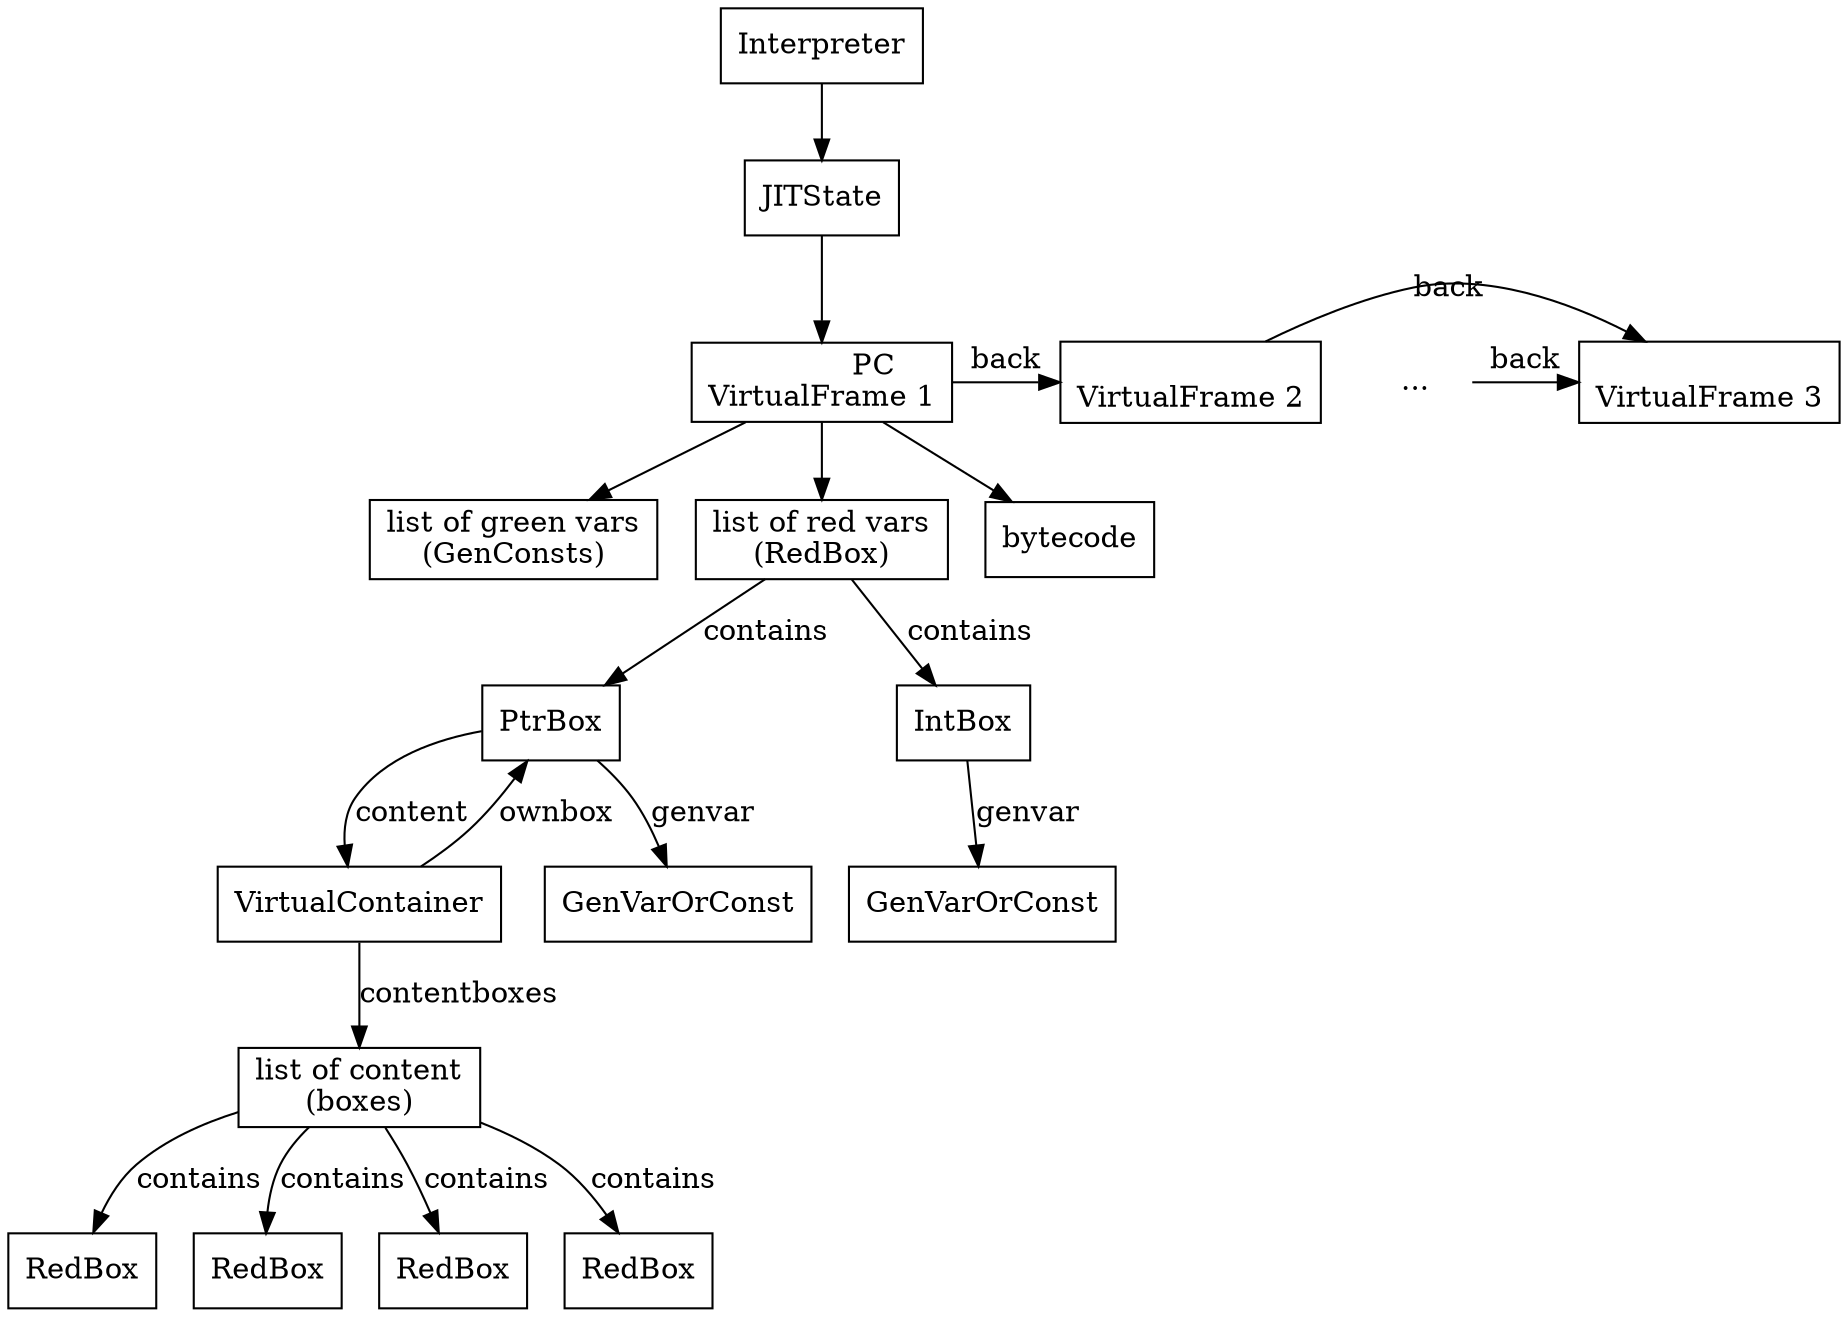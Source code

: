 digraph jitdata {
    shape=box;

    interpreter [label = "Interpreter", shape=box]
    jitstate [label = "JITState", shape=box]
    subgraph frames {
        rank=same
        frame0 [label = "           PC\nVirtualFrame 1", shape=box]
        frame1 [label = "\nVirtualFrame 2", shape=box]
        frame0 -> frame1 [label="back"]
        frame2 [label = "\nVirtualFrame 3", shape=box]
        frame1 -> frame2 [label="back"]
        frame3 [label = "...", color=white, shape=BUH]
        frame3 -> frame2 [label="back"]
    }
    gvars [label = "list of green vars\n(GenConsts)", shape=box]
    rvars [label = "list of red vars\n(RedBox)", shape=box]
    bc [label = "bytecode", shape=box]
    interpreter -> jitstate
    jitstate -> frame0
    frame0 -> gvars
    frame0 -> rvars
    frame0 -> bc

    rvars -> ptrbox [label = "contains"]
    ptrbox [label = "PtrBox", shape=box]
    rvars -> intbox [label = "contains"]
    intbox [label = "IntBox", shape=box]
    container [label = "VirtualContainer", shape=box]
    ptrbox -> container [label = "content"]
    ptrbox -> genvarorconst0 [label= "genvar"];
    intbox -> genvarorconst1 [label= "genvar"];
    genvarorconst0 [label = "GenVarOrConst", shape=box]
    genvarorconst1 [label = "GenVarOrConst", shape=box]
    container -> ptrbox [label = "ownbox"]
    contentboxes [label = "list of content\n(boxes)", shape=box]
    container -> contentboxes [label = "contentboxes"]
    contentboxes -> box0 [label = "contains"]
    contentboxes -> box1 [label = "contains"]
    contentboxes -> box2 [label = "contains"]
    contentboxes -> box3 [label = "contains"]
    box0 [label = "RedBox", shape=box]
    box1 [label = "RedBox", shape=box]
    box2 [label = "RedBox", shape=box]
    box3 [label = "RedBox", shape=box]
}

